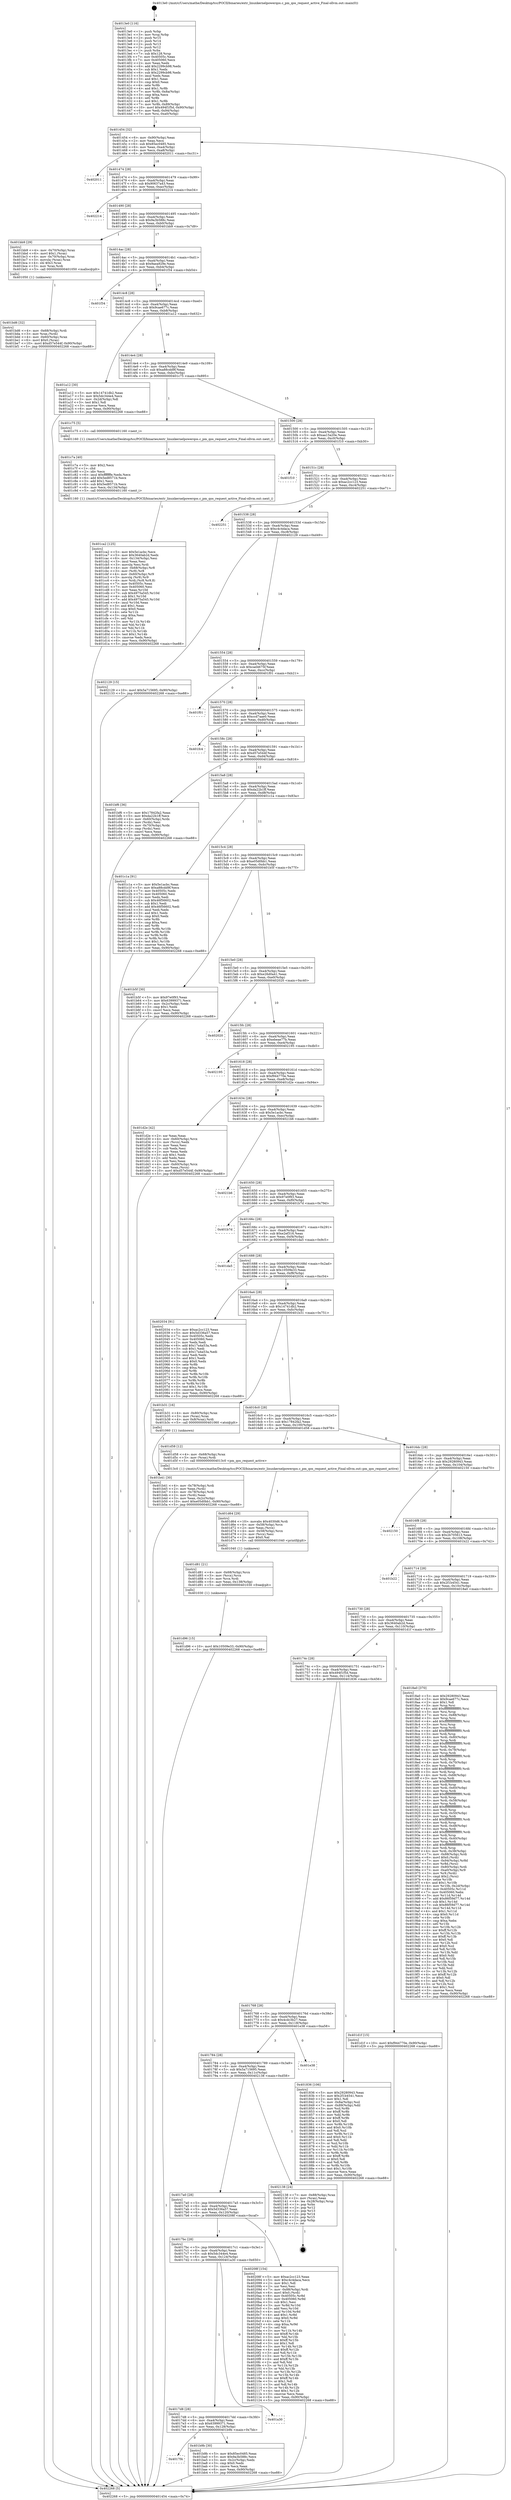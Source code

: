 digraph "0x4013e0" {
  label = "0x4013e0 (/mnt/c/Users/mathe/Desktop/tcc/POCII/binaries/extr_linuxkernelpowerqos.c_pm_qos_request_active_Final-ollvm.out::main(0))"
  labelloc = "t"
  node[shape=record]

  Entry [label="",width=0.3,height=0.3,shape=circle,fillcolor=black,style=filled]
  "0x401454" [label="{
     0x401454 [32]\l
     | [instrs]\l
     &nbsp;&nbsp;0x401454 \<+6\>: mov -0x90(%rbp),%eax\l
     &nbsp;&nbsp;0x40145a \<+2\>: mov %eax,%ecx\l
     &nbsp;&nbsp;0x40145c \<+6\>: sub $0x85ec0485,%ecx\l
     &nbsp;&nbsp;0x401462 \<+6\>: mov %eax,-0xa4(%rbp)\l
     &nbsp;&nbsp;0x401468 \<+6\>: mov %ecx,-0xa8(%rbp)\l
     &nbsp;&nbsp;0x40146e \<+6\>: je 0000000000402011 \<main+0xc31\>\l
  }"]
  "0x402011" [label="{
     0x402011\l
  }", style=dashed]
  "0x401474" [label="{
     0x401474 [28]\l
     | [instrs]\l
     &nbsp;&nbsp;0x401474 \<+5\>: jmp 0000000000401479 \<main+0x99\>\l
     &nbsp;&nbsp;0x401479 \<+6\>: mov -0xa4(%rbp),%eax\l
     &nbsp;&nbsp;0x40147f \<+5\>: sub $0x90637a43,%eax\l
     &nbsp;&nbsp;0x401484 \<+6\>: mov %eax,-0xac(%rbp)\l
     &nbsp;&nbsp;0x40148a \<+6\>: je 0000000000402214 \<main+0xe34\>\l
  }"]
  Exit [label="",width=0.3,height=0.3,shape=circle,fillcolor=black,style=filled,peripheries=2]
  "0x402214" [label="{
     0x402214\l
  }", style=dashed]
  "0x401490" [label="{
     0x401490 [28]\l
     | [instrs]\l
     &nbsp;&nbsp;0x401490 \<+5\>: jmp 0000000000401495 \<main+0xb5\>\l
     &nbsp;&nbsp;0x401495 \<+6\>: mov -0xa4(%rbp),%eax\l
     &nbsp;&nbsp;0x40149b \<+5\>: sub $0x9a3b588c,%eax\l
     &nbsp;&nbsp;0x4014a0 \<+6\>: mov %eax,-0xb0(%rbp)\l
     &nbsp;&nbsp;0x4014a6 \<+6\>: je 0000000000401bb9 \<main+0x7d9\>\l
  }"]
  "0x401d96" [label="{
     0x401d96 [15]\l
     | [instrs]\l
     &nbsp;&nbsp;0x401d96 \<+10\>: movl $0x10509e33,-0x90(%rbp)\l
     &nbsp;&nbsp;0x401da0 \<+5\>: jmp 0000000000402268 \<main+0xe88\>\l
  }"]
  "0x401bb9" [label="{
     0x401bb9 [29]\l
     | [instrs]\l
     &nbsp;&nbsp;0x401bb9 \<+4\>: mov -0x70(%rbp),%rax\l
     &nbsp;&nbsp;0x401bbd \<+6\>: movl $0x1,(%rax)\l
     &nbsp;&nbsp;0x401bc3 \<+4\>: mov -0x70(%rbp),%rax\l
     &nbsp;&nbsp;0x401bc7 \<+3\>: movslq (%rax),%rax\l
     &nbsp;&nbsp;0x401bca \<+4\>: shl $0x3,%rax\l
     &nbsp;&nbsp;0x401bce \<+3\>: mov %rax,%rdi\l
     &nbsp;&nbsp;0x401bd1 \<+5\>: call 0000000000401050 \<malloc@plt\>\l
     | [calls]\l
     &nbsp;&nbsp;0x401050 \{1\} (unknown)\l
  }"]
  "0x4014ac" [label="{
     0x4014ac [28]\l
     | [instrs]\l
     &nbsp;&nbsp;0x4014ac \<+5\>: jmp 00000000004014b1 \<main+0xd1\>\l
     &nbsp;&nbsp;0x4014b1 \<+6\>: mov -0xa4(%rbp),%eax\l
     &nbsp;&nbsp;0x4014b7 \<+5\>: sub $0x9aea929e,%eax\l
     &nbsp;&nbsp;0x4014bc \<+6\>: mov %eax,-0xb4(%rbp)\l
     &nbsp;&nbsp;0x4014c2 \<+6\>: je 0000000000401f34 \<main+0xb54\>\l
  }"]
  "0x401d81" [label="{
     0x401d81 [21]\l
     | [instrs]\l
     &nbsp;&nbsp;0x401d81 \<+4\>: mov -0x68(%rbp),%rcx\l
     &nbsp;&nbsp;0x401d85 \<+3\>: mov (%rcx),%rcx\l
     &nbsp;&nbsp;0x401d88 \<+3\>: mov %rcx,%rdi\l
     &nbsp;&nbsp;0x401d8b \<+6\>: mov %eax,-0x138(%rbp)\l
     &nbsp;&nbsp;0x401d91 \<+5\>: call 0000000000401030 \<free@plt\>\l
     | [calls]\l
     &nbsp;&nbsp;0x401030 \{1\} (unknown)\l
  }"]
  "0x401f34" [label="{
     0x401f34\l
  }", style=dashed]
  "0x4014c8" [label="{
     0x4014c8 [28]\l
     | [instrs]\l
     &nbsp;&nbsp;0x4014c8 \<+5\>: jmp 00000000004014cd \<main+0xed\>\l
     &nbsp;&nbsp;0x4014cd \<+6\>: mov -0xa4(%rbp),%eax\l
     &nbsp;&nbsp;0x4014d3 \<+5\>: sub $0x9cae677c,%eax\l
     &nbsp;&nbsp;0x4014d8 \<+6\>: mov %eax,-0xb8(%rbp)\l
     &nbsp;&nbsp;0x4014de \<+6\>: je 0000000000401a12 \<main+0x632\>\l
  }"]
  "0x401d64" [label="{
     0x401d64 [29]\l
     | [instrs]\l
     &nbsp;&nbsp;0x401d64 \<+10\>: movabs $0x4030d6,%rdi\l
     &nbsp;&nbsp;0x401d6e \<+4\>: mov -0x58(%rbp),%rcx\l
     &nbsp;&nbsp;0x401d72 \<+2\>: mov %eax,(%rcx)\l
     &nbsp;&nbsp;0x401d74 \<+4\>: mov -0x58(%rbp),%rcx\l
     &nbsp;&nbsp;0x401d78 \<+2\>: mov (%rcx),%esi\l
     &nbsp;&nbsp;0x401d7a \<+2\>: mov $0x0,%al\l
     &nbsp;&nbsp;0x401d7c \<+5\>: call 0000000000401040 \<printf@plt\>\l
     | [calls]\l
     &nbsp;&nbsp;0x401040 \{1\} (unknown)\l
  }"]
  "0x401a12" [label="{
     0x401a12 [30]\l
     | [instrs]\l
     &nbsp;&nbsp;0x401a12 \<+5\>: mov $0x14741db2,%eax\l
     &nbsp;&nbsp;0x401a17 \<+5\>: mov $0x5dc344e4,%ecx\l
     &nbsp;&nbsp;0x401a1c \<+3\>: mov -0x2d(%rbp),%dl\l
     &nbsp;&nbsp;0x401a1f \<+3\>: test $0x1,%dl\l
     &nbsp;&nbsp;0x401a22 \<+3\>: cmovne %ecx,%eax\l
     &nbsp;&nbsp;0x401a25 \<+6\>: mov %eax,-0x90(%rbp)\l
     &nbsp;&nbsp;0x401a2b \<+5\>: jmp 0000000000402268 \<main+0xe88\>\l
  }"]
  "0x4014e4" [label="{
     0x4014e4 [28]\l
     | [instrs]\l
     &nbsp;&nbsp;0x4014e4 \<+5\>: jmp 00000000004014e9 \<main+0x109\>\l
     &nbsp;&nbsp;0x4014e9 \<+6\>: mov -0xa4(%rbp),%eax\l
     &nbsp;&nbsp;0x4014ef \<+5\>: sub $0xa88cdd9f,%eax\l
     &nbsp;&nbsp;0x4014f4 \<+6\>: mov %eax,-0xbc(%rbp)\l
     &nbsp;&nbsp;0x4014fa \<+6\>: je 0000000000401c75 \<main+0x895\>\l
  }"]
  "0x401ca2" [label="{
     0x401ca2 [125]\l
     | [instrs]\l
     &nbsp;&nbsp;0x401ca2 \<+5\>: mov $0x5e1acbc,%ecx\l
     &nbsp;&nbsp;0x401ca7 \<+5\>: mov $0x3640ab2d,%edx\l
     &nbsp;&nbsp;0x401cac \<+6\>: mov -0x134(%rbp),%esi\l
     &nbsp;&nbsp;0x401cb2 \<+3\>: imul %eax,%esi\l
     &nbsp;&nbsp;0x401cb5 \<+3\>: movslq %esi,%rdi\l
     &nbsp;&nbsp;0x401cb8 \<+4\>: mov -0x68(%rbp),%r8\l
     &nbsp;&nbsp;0x401cbc \<+3\>: mov (%r8),%r8\l
     &nbsp;&nbsp;0x401cbf \<+4\>: mov -0x60(%rbp),%r9\l
     &nbsp;&nbsp;0x401cc3 \<+3\>: movslq (%r9),%r9\l
     &nbsp;&nbsp;0x401cc6 \<+4\>: mov %rdi,(%r8,%r9,8)\l
     &nbsp;&nbsp;0x401cca \<+7\>: mov 0x40505c,%eax\l
     &nbsp;&nbsp;0x401cd1 \<+7\>: mov 0x405060,%esi\l
     &nbsp;&nbsp;0x401cd8 \<+3\>: mov %eax,%r10d\l
     &nbsp;&nbsp;0x401cdb \<+7\>: sub $0x4975a545,%r10d\l
     &nbsp;&nbsp;0x401ce2 \<+4\>: sub $0x1,%r10d\l
     &nbsp;&nbsp;0x401ce6 \<+7\>: add $0x4975a545,%r10d\l
     &nbsp;&nbsp;0x401ced \<+4\>: imul %r10d,%eax\l
     &nbsp;&nbsp;0x401cf1 \<+3\>: and $0x1,%eax\l
     &nbsp;&nbsp;0x401cf4 \<+3\>: cmp $0x0,%eax\l
     &nbsp;&nbsp;0x401cf7 \<+4\>: sete %r11b\l
     &nbsp;&nbsp;0x401cfb \<+3\>: cmp $0xa,%esi\l
     &nbsp;&nbsp;0x401cfe \<+3\>: setl %bl\l
     &nbsp;&nbsp;0x401d01 \<+3\>: mov %r11b,%r14b\l
     &nbsp;&nbsp;0x401d04 \<+3\>: and %bl,%r14b\l
     &nbsp;&nbsp;0x401d07 \<+3\>: xor %bl,%r11b\l
     &nbsp;&nbsp;0x401d0a \<+3\>: or %r11b,%r14b\l
     &nbsp;&nbsp;0x401d0d \<+4\>: test $0x1,%r14b\l
     &nbsp;&nbsp;0x401d11 \<+3\>: cmovne %edx,%ecx\l
     &nbsp;&nbsp;0x401d14 \<+6\>: mov %ecx,-0x90(%rbp)\l
     &nbsp;&nbsp;0x401d1a \<+5\>: jmp 0000000000402268 \<main+0xe88\>\l
  }"]
  "0x401c75" [label="{
     0x401c75 [5]\l
     | [instrs]\l
     &nbsp;&nbsp;0x401c75 \<+5\>: call 0000000000401160 \<next_i\>\l
     | [calls]\l
     &nbsp;&nbsp;0x401160 \{1\} (/mnt/c/Users/mathe/Desktop/tcc/POCII/binaries/extr_linuxkernelpowerqos.c_pm_qos_request_active_Final-ollvm.out::next_i)\l
  }"]
  "0x401500" [label="{
     0x401500 [28]\l
     | [instrs]\l
     &nbsp;&nbsp;0x401500 \<+5\>: jmp 0000000000401505 \<main+0x125\>\l
     &nbsp;&nbsp;0x401505 \<+6\>: mov -0xa4(%rbp),%eax\l
     &nbsp;&nbsp;0x40150b \<+5\>: sub $0xaa15a20e,%eax\l
     &nbsp;&nbsp;0x401510 \<+6\>: mov %eax,-0xc0(%rbp)\l
     &nbsp;&nbsp;0x401516 \<+6\>: je 0000000000401f10 \<main+0xb30\>\l
  }"]
  "0x401c7a" [label="{
     0x401c7a [40]\l
     | [instrs]\l
     &nbsp;&nbsp;0x401c7a \<+5\>: mov $0x2,%ecx\l
     &nbsp;&nbsp;0x401c7f \<+1\>: cltd\l
     &nbsp;&nbsp;0x401c80 \<+2\>: idiv %ecx\l
     &nbsp;&nbsp;0x401c82 \<+6\>: imul $0xfffffffe,%edx,%ecx\l
     &nbsp;&nbsp;0x401c88 \<+6\>: add $0x5ed8571b,%ecx\l
     &nbsp;&nbsp;0x401c8e \<+3\>: add $0x1,%ecx\l
     &nbsp;&nbsp;0x401c91 \<+6\>: sub $0x5ed8571b,%ecx\l
     &nbsp;&nbsp;0x401c97 \<+6\>: mov %ecx,-0x134(%rbp)\l
     &nbsp;&nbsp;0x401c9d \<+5\>: call 0000000000401160 \<next_i\>\l
     | [calls]\l
     &nbsp;&nbsp;0x401160 \{1\} (/mnt/c/Users/mathe/Desktop/tcc/POCII/binaries/extr_linuxkernelpowerqos.c_pm_qos_request_active_Final-ollvm.out::next_i)\l
  }"]
  "0x401f10" [label="{
     0x401f10\l
  }", style=dashed]
  "0x40151c" [label="{
     0x40151c [28]\l
     | [instrs]\l
     &nbsp;&nbsp;0x40151c \<+5\>: jmp 0000000000401521 \<main+0x141\>\l
     &nbsp;&nbsp;0x401521 \<+6\>: mov -0xa4(%rbp),%eax\l
     &nbsp;&nbsp;0x401527 \<+5\>: sub $0xac2cc123,%eax\l
     &nbsp;&nbsp;0x40152c \<+6\>: mov %eax,-0xc4(%rbp)\l
     &nbsp;&nbsp;0x401532 \<+6\>: je 0000000000402251 \<main+0xe71\>\l
  }"]
  "0x401bd6" [label="{
     0x401bd6 [32]\l
     | [instrs]\l
     &nbsp;&nbsp;0x401bd6 \<+4\>: mov -0x68(%rbp),%rdi\l
     &nbsp;&nbsp;0x401bda \<+3\>: mov %rax,(%rdi)\l
     &nbsp;&nbsp;0x401bdd \<+4\>: mov -0x60(%rbp),%rax\l
     &nbsp;&nbsp;0x401be1 \<+6\>: movl $0x0,(%rax)\l
     &nbsp;&nbsp;0x401be7 \<+10\>: movl $0xd57e544f,-0x90(%rbp)\l
     &nbsp;&nbsp;0x401bf1 \<+5\>: jmp 0000000000402268 \<main+0xe88\>\l
  }"]
  "0x402251" [label="{
     0x402251\l
  }", style=dashed]
  "0x401538" [label="{
     0x401538 [28]\l
     | [instrs]\l
     &nbsp;&nbsp;0x401538 \<+5\>: jmp 000000000040153d \<main+0x15d\>\l
     &nbsp;&nbsp;0x40153d \<+6\>: mov -0xa4(%rbp),%eax\l
     &nbsp;&nbsp;0x401543 \<+5\>: sub $0xc4c4daca,%eax\l
     &nbsp;&nbsp;0x401548 \<+6\>: mov %eax,-0xc8(%rbp)\l
     &nbsp;&nbsp;0x40154e \<+6\>: je 0000000000402129 \<main+0xd49\>\l
  }"]
  "0x4017f4" [label="{
     0x4017f4\l
  }", style=dashed]
  "0x402129" [label="{
     0x402129 [15]\l
     | [instrs]\l
     &nbsp;&nbsp;0x402129 \<+10\>: movl $0x5a715695,-0x90(%rbp)\l
     &nbsp;&nbsp;0x402133 \<+5\>: jmp 0000000000402268 \<main+0xe88\>\l
  }"]
  "0x401554" [label="{
     0x401554 [28]\l
     | [instrs]\l
     &nbsp;&nbsp;0x401554 \<+5\>: jmp 0000000000401559 \<main+0x179\>\l
     &nbsp;&nbsp;0x401559 \<+6\>: mov -0xa4(%rbp),%eax\l
     &nbsp;&nbsp;0x40155f \<+5\>: sub $0xcad4675f,%eax\l
     &nbsp;&nbsp;0x401564 \<+6\>: mov %eax,-0xcc(%rbp)\l
     &nbsp;&nbsp;0x40156a \<+6\>: je 0000000000401f01 \<main+0xb21\>\l
  }"]
  "0x401b9b" [label="{
     0x401b9b [30]\l
     | [instrs]\l
     &nbsp;&nbsp;0x401b9b \<+5\>: mov $0x85ec0485,%eax\l
     &nbsp;&nbsp;0x401ba0 \<+5\>: mov $0x9a3b588c,%ecx\l
     &nbsp;&nbsp;0x401ba5 \<+3\>: mov -0x2c(%rbp),%edx\l
     &nbsp;&nbsp;0x401ba8 \<+3\>: cmp $0x0,%edx\l
     &nbsp;&nbsp;0x401bab \<+3\>: cmove %ecx,%eax\l
     &nbsp;&nbsp;0x401bae \<+6\>: mov %eax,-0x90(%rbp)\l
     &nbsp;&nbsp;0x401bb4 \<+5\>: jmp 0000000000402268 \<main+0xe88\>\l
  }"]
  "0x401f01" [label="{
     0x401f01\l
  }", style=dashed]
  "0x401570" [label="{
     0x401570 [28]\l
     | [instrs]\l
     &nbsp;&nbsp;0x401570 \<+5\>: jmp 0000000000401575 \<main+0x195\>\l
     &nbsp;&nbsp;0x401575 \<+6\>: mov -0xa4(%rbp),%eax\l
     &nbsp;&nbsp;0x40157b \<+5\>: sub $0xccd7aae0,%eax\l
     &nbsp;&nbsp;0x401580 \<+6\>: mov %eax,-0xd0(%rbp)\l
     &nbsp;&nbsp;0x401586 \<+6\>: je 0000000000401fc4 \<main+0xbe4\>\l
  }"]
  "0x4017d8" [label="{
     0x4017d8 [28]\l
     | [instrs]\l
     &nbsp;&nbsp;0x4017d8 \<+5\>: jmp 00000000004017dd \<main+0x3fd\>\l
     &nbsp;&nbsp;0x4017dd \<+6\>: mov -0xa4(%rbp),%eax\l
     &nbsp;&nbsp;0x4017e3 \<+5\>: sub $0x63999371,%eax\l
     &nbsp;&nbsp;0x4017e8 \<+6\>: mov %eax,-0x128(%rbp)\l
     &nbsp;&nbsp;0x4017ee \<+6\>: je 0000000000401b9b \<main+0x7bb\>\l
  }"]
  "0x401fc4" [label="{
     0x401fc4\l
  }", style=dashed]
  "0x40158c" [label="{
     0x40158c [28]\l
     | [instrs]\l
     &nbsp;&nbsp;0x40158c \<+5\>: jmp 0000000000401591 \<main+0x1b1\>\l
     &nbsp;&nbsp;0x401591 \<+6\>: mov -0xa4(%rbp),%eax\l
     &nbsp;&nbsp;0x401597 \<+5\>: sub $0xd57e544f,%eax\l
     &nbsp;&nbsp;0x40159c \<+6\>: mov %eax,-0xd4(%rbp)\l
     &nbsp;&nbsp;0x4015a2 \<+6\>: je 0000000000401bf6 \<main+0x816\>\l
  }"]
  "0x401a30" [label="{
     0x401a30\l
  }", style=dashed]
  "0x401bf6" [label="{
     0x401bf6 [36]\l
     | [instrs]\l
     &nbsp;&nbsp;0x401bf6 \<+5\>: mov $0x17842fa2,%eax\l
     &nbsp;&nbsp;0x401bfb \<+5\>: mov $0xda22b1ff,%ecx\l
     &nbsp;&nbsp;0x401c00 \<+4\>: mov -0x60(%rbp),%rdx\l
     &nbsp;&nbsp;0x401c04 \<+2\>: mov (%rdx),%esi\l
     &nbsp;&nbsp;0x401c06 \<+4\>: mov -0x70(%rbp),%rdx\l
     &nbsp;&nbsp;0x401c0a \<+2\>: cmp (%rdx),%esi\l
     &nbsp;&nbsp;0x401c0c \<+3\>: cmovl %ecx,%eax\l
     &nbsp;&nbsp;0x401c0f \<+6\>: mov %eax,-0x90(%rbp)\l
     &nbsp;&nbsp;0x401c15 \<+5\>: jmp 0000000000402268 \<main+0xe88\>\l
  }"]
  "0x4015a8" [label="{
     0x4015a8 [28]\l
     | [instrs]\l
     &nbsp;&nbsp;0x4015a8 \<+5\>: jmp 00000000004015ad \<main+0x1cd\>\l
     &nbsp;&nbsp;0x4015ad \<+6\>: mov -0xa4(%rbp),%eax\l
     &nbsp;&nbsp;0x4015b3 \<+5\>: sub $0xda22b1ff,%eax\l
     &nbsp;&nbsp;0x4015b8 \<+6\>: mov %eax,-0xd8(%rbp)\l
     &nbsp;&nbsp;0x4015be \<+6\>: je 0000000000401c1a \<main+0x83a\>\l
  }"]
  "0x4017bc" [label="{
     0x4017bc [28]\l
     | [instrs]\l
     &nbsp;&nbsp;0x4017bc \<+5\>: jmp 00000000004017c1 \<main+0x3e1\>\l
     &nbsp;&nbsp;0x4017c1 \<+6\>: mov -0xa4(%rbp),%eax\l
     &nbsp;&nbsp;0x4017c7 \<+5\>: sub $0x5dc344e4,%eax\l
     &nbsp;&nbsp;0x4017cc \<+6\>: mov %eax,-0x124(%rbp)\l
     &nbsp;&nbsp;0x4017d2 \<+6\>: je 0000000000401a30 \<main+0x650\>\l
  }"]
  "0x401c1a" [label="{
     0x401c1a [91]\l
     | [instrs]\l
     &nbsp;&nbsp;0x401c1a \<+5\>: mov $0x5e1acbc,%eax\l
     &nbsp;&nbsp;0x401c1f \<+5\>: mov $0xa88cdd9f,%ecx\l
     &nbsp;&nbsp;0x401c24 \<+7\>: mov 0x40505c,%edx\l
     &nbsp;&nbsp;0x401c2b \<+7\>: mov 0x405060,%esi\l
     &nbsp;&nbsp;0x401c32 \<+2\>: mov %edx,%edi\l
     &nbsp;&nbsp;0x401c34 \<+6\>: sub $0x46f56602,%edi\l
     &nbsp;&nbsp;0x401c3a \<+3\>: sub $0x1,%edi\l
     &nbsp;&nbsp;0x401c3d \<+6\>: add $0x46f56602,%edi\l
     &nbsp;&nbsp;0x401c43 \<+3\>: imul %edi,%edx\l
     &nbsp;&nbsp;0x401c46 \<+3\>: and $0x1,%edx\l
     &nbsp;&nbsp;0x401c49 \<+3\>: cmp $0x0,%edx\l
     &nbsp;&nbsp;0x401c4c \<+4\>: sete %r8b\l
     &nbsp;&nbsp;0x401c50 \<+3\>: cmp $0xa,%esi\l
     &nbsp;&nbsp;0x401c53 \<+4\>: setl %r9b\l
     &nbsp;&nbsp;0x401c57 \<+3\>: mov %r8b,%r10b\l
     &nbsp;&nbsp;0x401c5a \<+3\>: and %r9b,%r10b\l
     &nbsp;&nbsp;0x401c5d \<+3\>: xor %r9b,%r8b\l
     &nbsp;&nbsp;0x401c60 \<+3\>: or %r8b,%r10b\l
     &nbsp;&nbsp;0x401c63 \<+4\>: test $0x1,%r10b\l
     &nbsp;&nbsp;0x401c67 \<+3\>: cmovne %ecx,%eax\l
     &nbsp;&nbsp;0x401c6a \<+6\>: mov %eax,-0x90(%rbp)\l
     &nbsp;&nbsp;0x401c70 \<+5\>: jmp 0000000000402268 \<main+0xe88\>\l
  }"]
  "0x4015c4" [label="{
     0x4015c4 [28]\l
     | [instrs]\l
     &nbsp;&nbsp;0x4015c4 \<+5\>: jmp 00000000004015c9 \<main+0x1e9\>\l
     &nbsp;&nbsp;0x4015c9 \<+6\>: mov -0xa4(%rbp),%eax\l
     &nbsp;&nbsp;0x4015cf \<+5\>: sub $0xe05d0bb1,%eax\l
     &nbsp;&nbsp;0x4015d4 \<+6\>: mov %eax,-0xdc(%rbp)\l
     &nbsp;&nbsp;0x4015da \<+6\>: je 0000000000401b5f \<main+0x77f\>\l
  }"]
  "0x40208f" [label="{
     0x40208f [154]\l
     | [instrs]\l
     &nbsp;&nbsp;0x40208f \<+5\>: mov $0xac2cc123,%eax\l
     &nbsp;&nbsp;0x402094 \<+5\>: mov $0xc4c4daca,%ecx\l
     &nbsp;&nbsp;0x402099 \<+2\>: mov $0x1,%dl\l
     &nbsp;&nbsp;0x40209b \<+2\>: xor %esi,%esi\l
     &nbsp;&nbsp;0x40209d \<+7\>: mov -0x88(%rbp),%rdi\l
     &nbsp;&nbsp;0x4020a4 \<+6\>: movl $0x0,(%rdi)\l
     &nbsp;&nbsp;0x4020aa \<+8\>: mov 0x40505c,%r8d\l
     &nbsp;&nbsp;0x4020b2 \<+8\>: mov 0x405060,%r9d\l
     &nbsp;&nbsp;0x4020ba \<+3\>: sub $0x1,%esi\l
     &nbsp;&nbsp;0x4020bd \<+3\>: mov %r8d,%r10d\l
     &nbsp;&nbsp;0x4020c0 \<+3\>: add %esi,%r10d\l
     &nbsp;&nbsp;0x4020c3 \<+4\>: imul %r10d,%r8d\l
     &nbsp;&nbsp;0x4020c7 \<+4\>: and $0x1,%r8d\l
     &nbsp;&nbsp;0x4020cb \<+4\>: cmp $0x0,%r8d\l
     &nbsp;&nbsp;0x4020cf \<+4\>: sete %r11b\l
     &nbsp;&nbsp;0x4020d3 \<+4\>: cmp $0xa,%r9d\l
     &nbsp;&nbsp;0x4020d7 \<+3\>: setl %bl\l
     &nbsp;&nbsp;0x4020da \<+3\>: mov %r11b,%r14b\l
     &nbsp;&nbsp;0x4020dd \<+4\>: xor $0xff,%r14b\l
     &nbsp;&nbsp;0x4020e1 \<+3\>: mov %bl,%r15b\l
     &nbsp;&nbsp;0x4020e4 \<+4\>: xor $0xff,%r15b\l
     &nbsp;&nbsp;0x4020e8 \<+3\>: xor $0x1,%dl\l
     &nbsp;&nbsp;0x4020eb \<+3\>: mov %r14b,%r12b\l
     &nbsp;&nbsp;0x4020ee \<+4\>: and $0xff,%r12b\l
     &nbsp;&nbsp;0x4020f2 \<+3\>: and %dl,%r11b\l
     &nbsp;&nbsp;0x4020f5 \<+3\>: mov %r15b,%r13b\l
     &nbsp;&nbsp;0x4020f8 \<+4\>: and $0xff,%r13b\l
     &nbsp;&nbsp;0x4020fc \<+2\>: and %dl,%bl\l
     &nbsp;&nbsp;0x4020fe \<+3\>: or %r11b,%r12b\l
     &nbsp;&nbsp;0x402101 \<+3\>: or %bl,%r13b\l
     &nbsp;&nbsp;0x402104 \<+3\>: xor %r13b,%r12b\l
     &nbsp;&nbsp;0x402107 \<+3\>: or %r15b,%r14b\l
     &nbsp;&nbsp;0x40210a \<+4\>: xor $0xff,%r14b\l
     &nbsp;&nbsp;0x40210e \<+3\>: or $0x1,%dl\l
     &nbsp;&nbsp;0x402111 \<+3\>: and %dl,%r14b\l
     &nbsp;&nbsp;0x402114 \<+3\>: or %r14b,%r12b\l
     &nbsp;&nbsp;0x402117 \<+4\>: test $0x1,%r12b\l
     &nbsp;&nbsp;0x40211b \<+3\>: cmovne %ecx,%eax\l
     &nbsp;&nbsp;0x40211e \<+6\>: mov %eax,-0x90(%rbp)\l
     &nbsp;&nbsp;0x402124 \<+5\>: jmp 0000000000402268 \<main+0xe88\>\l
  }"]
  "0x401b5f" [label="{
     0x401b5f [30]\l
     | [instrs]\l
     &nbsp;&nbsp;0x401b5f \<+5\>: mov $0x97e0f93,%eax\l
     &nbsp;&nbsp;0x401b64 \<+5\>: mov $0x63999371,%ecx\l
     &nbsp;&nbsp;0x401b69 \<+3\>: mov -0x2c(%rbp),%edx\l
     &nbsp;&nbsp;0x401b6c \<+3\>: cmp $0x1,%edx\l
     &nbsp;&nbsp;0x401b6f \<+3\>: cmovl %ecx,%eax\l
     &nbsp;&nbsp;0x401b72 \<+6\>: mov %eax,-0x90(%rbp)\l
     &nbsp;&nbsp;0x401b78 \<+5\>: jmp 0000000000402268 \<main+0xe88\>\l
  }"]
  "0x4015e0" [label="{
     0x4015e0 [28]\l
     | [instrs]\l
     &nbsp;&nbsp;0x4015e0 \<+5\>: jmp 00000000004015e5 \<main+0x205\>\l
     &nbsp;&nbsp;0x4015e5 \<+6\>: mov -0xa4(%rbp),%eax\l
     &nbsp;&nbsp;0x4015eb \<+5\>: sub $0xe26d0a41,%eax\l
     &nbsp;&nbsp;0x4015f0 \<+6\>: mov %eax,-0xe0(%rbp)\l
     &nbsp;&nbsp;0x4015f6 \<+6\>: je 0000000000402020 \<main+0xc40\>\l
  }"]
  "0x4017a0" [label="{
     0x4017a0 [28]\l
     | [instrs]\l
     &nbsp;&nbsp;0x4017a0 \<+5\>: jmp 00000000004017a5 \<main+0x3c5\>\l
     &nbsp;&nbsp;0x4017a5 \<+6\>: mov -0xa4(%rbp),%eax\l
     &nbsp;&nbsp;0x4017ab \<+5\>: sub $0x5d336a57,%eax\l
     &nbsp;&nbsp;0x4017b0 \<+6\>: mov %eax,-0x120(%rbp)\l
     &nbsp;&nbsp;0x4017b6 \<+6\>: je 000000000040208f \<main+0xcaf\>\l
  }"]
  "0x402020" [label="{
     0x402020\l
  }", style=dashed]
  "0x4015fc" [label="{
     0x4015fc [28]\l
     | [instrs]\l
     &nbsp;&nbsp;0x4015fc \<+5\>: jmp 0000000000401601 \<main+0x221\>\l
     &nbsp;&nbsp;0x401601 \<+6\>: mov -0xa4(%rbp),%eax\l
     &nbsp;&nbsp;0x401607 \<+5\>: sub $0xebeae77b,%eax\l
     &nbsp;&nbsp;0x40160c \<+6\>: mov %eax,-0xe4(%rbp)\l
     &nbsp;&nbsp;0x401612 \<+6\>: je 0000000000402195 \<main+0xdb5\>\l
  }"]
  "0x402138" [label="{
     0x402138 [24]\l
     | [instrs]\l
     &nbsp;&nbsp;0x402138 \<+7\>: mov -0x88(%rbp),%rax\l
     &nbsp;&nbsp;0x40213f \<+2\>: mov (%rax),%eax\l
     &nbsp;&nbsp;0x402141 \<+4\>: lea -0x28(%rbp),%rsp\l
     &nbsp;&nbsp;0x402145 \<+1\>: pop %rbx\l
     &nbsp;&nbsp;0x402146 \<+2\>: pop %r12\l
     &nbsp;&nbsp;0x402148 \<+2\>: pop %r13\l
     &nbsp;&nbsp;0x40214a \<+2\>: pop %r14\l
     &nbsp;&nbsp;0x40214c \<+2\>: pop %r15\l
     &nbsp;&nbsp;0x40214e \<+1\>: pop %rbp\l
     &nbsp;&nbsp;0x40214f \<+1\>: ret\l
  }"]
  "0x402195" [label="{
     0x402195\l
  }", style=dashed]
  "0x401618" [label="{
     0x401618 [28]\l
     | [instrs]\l
     &nbsp;&nbsp;0x401618 \<+5\>: jmp 000000000040161d \<main+0x23d\>\l
     &nbsp;&nbsp;0x40161d \<+6\>: mov -0xa4(%rbp),%eax\l
     &nbsp;&nbsp;0x401623 \<+5\>: sub $0xf944770e,%eax\l
     &nbsp;&nbsp;0x401628 \<+6\>: mov %eax,-0xe8(%rbp)\l
     &nbsp;&nbsp;0x40162e \<+6\>: je 0000000000401d2e \<main+0x94e\>\l
  }"]
  "0x401784" [label="{
     0x401784 [28]\l
     | [instrs]\l
     &nbsp;&nbsp;0x401784 \<+5\>: jmp 0000000000401789 \<main+0x3a9\>\l
     &nbsp;&nbsp;0x401789 \<+6\>: mov -0xa4(%rbp),%eax\l
     &nbsp;&nbsp;0x40178f \<+5\>: sub $0x5a715695,%eax\l
     &nbsp;&nbsp;0x401794 \<+6\>: mov %eax,-0x11c(%rbp)\l
     &nbsp;&nbsp;0x40179a \<+6\>: je 0000000000402138 \<main+0xd58\>\l
  }"]
  "0x401d2e" [label="{
     0x401d2e [42]\l
     | [instrs]\l
     &nbsp;&nbsp;0x401d2e \<+2\>: xor %eax,%eax\l
     &nbsp;&nbsp;0x401d30 \<+4\>: mov -0x60(%rbp),%rcx\l
     &nbsp;&nbsp;0x401d34 \<+2\>: mov (%rcx),%edx\l
     &nbsp;&nbsp;0x401d36 \<+2\>: mov %eax,%esi\l
     &nbsp;&nbsp;0x401d38 \<+2\>: sub %edx,%esi\l
     &nbsp;&nbsp;0x401d3a \<+2\>: mov %eax,%edx\l
     &nbsp;&nbsp;0x401d3c \<+3\>: sub $0x1,%edx\l
     &nbsp;&nbsp;0x401d3f \<+2\>: add %edx,%esi\l
     &nbsp;&nbsp;0x401d41 \<+2\>: sub %esi,%eax\l
     &nbsp;&nbsp;0x401d43 \<+4\>: mov -0x60(%rbp),%rcx\l
     &nbsp;&nbsp;0x401d47 \<+2\>: mov %eax,(%rcx)\l
     &nbsp;&nbsp;0x401d49 \<+10\>: movl $0xd57e544f,-0x90(%rbp)\l
     &nbsp;&nbsp;0x401d53 \<+5\>: jmp 0000000000402268 \<main+0xe88\>\l
  }"]
  "0x401634" [label="{
     0x401634 [28]\l
     | [instrs]\l
     &nbsp;&nbsp;0x401634 \<+5\>: jmp 0000000000401639 \<main+0x259\>\l
     &nbsp;&nbsp;0x401639 \<+6\>: mov -0xa4(%rbp),%eax\l
     &nbsp;&nbsp;0x40163f \<+5\>: sub $0x5e1acbc,%eax\l
     &nbsp;&nbsp;0x401644 \<+6\>: mov %eax,-0xec(%rbp)\l
     &nbsp;&nbsp;0x40164a \<+6\>: je 00000000004021b6 \<main+0xdd6\>\l
  }"]
  "0x401e38" [label="{
     0x401e38\l
  }", style=dashed]
  "0x4021b6" [label="{
     0x4021b6\l
  }", style=dashed]
  "0x401650" [label="{
     0x401650 [28]\l
     | [instrs]\l
     &nbsp;&nbsp;0x401650 \<+5\>: jmp 0000000000401655 \<main+0x275\>\l
     &nbsp;&nbsp;0x401655 \<+6\>: mov -0xa4(%rbp),%eax\l
     &nbsp;&nbsp;0x40165b \<+5\>: sub $0x97e0f93,%eax\l
     &nbsp;&nbsp;0x401660 \<+6\>: mov %eax,-0xf0(%rbp)\l
     &nbsp;&nbsp;0x401666 \<+6\>: je 0000000000401b7d \<main+0x79d\>\l
  }"]
  "0x401b41" [label="{
     0x401b41 [30]\l
     | [instrs]\l
     &nbsp;&nbsp;0x401b41 \<+4\>: mov -0x78(%rbp),%rdi\l
     &nbsp;&nbsp;0x401b45 \<+2\>: mov %eax,(%rdi)\l
     &nbsp;&nbsp;0x401b47 \<+4\>: mov -0x78(%rbp),%rdi\l
     &nbsp;&nbsp;0x401b4b \<+2\>: mov (%rdi),%eax\l
     &nbsp;&nbsp;0x401b4d \<+3\>: mov %eax,-0x2c(%rbp)\l
     &nbsp;&nbsp;0x401b50 \<+10\>: movl $0xe05d0bb1,-0x90(%rbp)\l
     &nbsp;&nbsp;0x401b5a \<+5\>: jmp 0000000000402268 \<main+0xe88\>\l
  }"]
  "0x401b7d" [label="{
     0x401b7d\l
  }", style=dashed]
  "0x40166c" [label="{
     0x40166c [28]\l
     | [instrs]\l
     &nbsp;&nbsp;0x40166c \<+5\>: jmp 0000000000401671 \<main+0x291\>\l
     &nbsp;&nbsp;0x401671 \<+6\>: mov -0xa4(%rbp),%eax\l
     &nbsp;&nbsp;0x401677 \<+5\>: sub $0xe2ef316,%eax\l
     &nbsp;&nbsp;0x40167c \<+6\>: mov %eax,-0xf4(%rbp)\l
     &nbsp;&nbsp;0x401682 \<+6\>: je 0000000000401da5 \<main+0x9c5\>\l
  }"]
  "0x4013e0" [label="{
     0x4013e0 [116]\l
     | [instrs]\l
     &nbsp;&nbsp;0x4013e0 \<+1\>: push %rbp\l
     &nbsp;&nbsp;0x4013e1 \<+3\>: mov %rsp,%rbp\l
     &nbsp;&nbsp;0x4013e4 \<+2\>: push %r15\l
     &nbsp;&nbsp;0x4013e6 \<+2\>: push %r14\l
     &nbsp;&nbsp;0x4013e8 \<+2\>: push %r13\l
     &nbsp;&nbsp;0x4013ea \<+2\>: push %r12\l
     &nbsp;&nbsp;0x4013ec \<+1\>: push %rbx\l
     &nbsp;&nbsp;0x4013ed \<+7\>: sub $0x128,%rsp\l
     &nbsp;&nbsp;0x4013f4 \<+7\>: mov 0x40505c,%eax\l
     &nbsp;&nbsp;0x4013fb \<+7\>: mov 0x405060,%ecx\l
     &nbsp;&nbsp;0x401402 \<+2\>: mov %eax,%edx\l
     &nbsp;&nbsp;0x401404 \<+6\>: add $0x2299cb98,%edx\l
     &nbsp;&nbsp;0x40140a \<+3\>: sub $0x1,%edx\l
     &nbsp;&nbsp;0x40140d \<+6\>: sub $0x2299cb98,%edx\l
     &nbsp;&nbsp;0x401413 \<+3\>: imul %edx,%eax\l
     &nbsp;&nbsp;0x401416 \<+3\>: and $0x1,%eax\l
     &nbsp;&nbsp;0x401419 \<+3\>: cmp $0x0,%eax\l
     &nbsp;&nbsp;0x40141c \<+4\>: sete %r8b\l
     &nbsp;&nbsp;0x401420 \<+4\>: and $0x1,%r8b\l
     &nbsp;&nbsp;0x401424 \<+7\>: mov %r8b,-0x8a(%rbp)\l
     &nbsp;&nbsp;0x40142b \<+3\>: cmp $0xa,%ecx\l
     &nbsp;&nbsp;0x40142e \<+4\>: setl %r8b\l
     &nbsp;&nbsp;0x401432 \<+4\>: and $0x1,%r8b\l
     &nbsp;&nbsp;0x401436 \<+7\>: mov %r8b,-0x89(%rbp)\l
     &nbsp;&nbsp;0x40143d \<+10\>: movl $0x494f1f5d,-0x90(%rbp)\l
     &nbsp;&nbsp;0x401447 \<+6\>: mov %edi,-0x94(%rbp)\l
     &nbsp;&nbsp;0x40144d \<+7\>: mov %rsi,-0xa0(%rbp)\l
  }"]
  "0x401da5" [label="{
     0x401da5\l
  }", style=dashed]
  "0x401688" [label="{
     0x401688 [28]\l
     | [instrs]\l
     &nbsp;&nbsp;0x401688 \<+5\>: jmp 000000000040168d \<main+0x2ad\>\l
     &nbsp;&nbsp;0x40168d \<+6\>: mov -0xa4(%rbp),%eax\l
     &nbsp;&nbsp;0x401693 \<+5\>: sub $0x10509e33,%eax\l
     &nbsp;&nbsp;0x401698 \<+6\>: mov %eax,-0xf8(%rbp)\l
     &nbsp;&nbsp;0x40169e \<+6\>: je 0000000000402034 \<main+0xc54\>\l
  }"]
  "0x402268" [label="{
     0x402268 [5]\l
     | [instrs]\l
     &nbsp;&nbsp;0x402268 \<+5\>: jmp 0000000000401454 \<main+0x74\>\l
  }"]
  "0x402034" [label="{
     0x402034 [91]\l
     | [instrs]\l
     &nbsp;&nbsp;0x402034 \<+5\>: mov $0xac2cc123,%eax\l
     &nbsp;&nbsp;0x402039 \<+5\>: mov $0x5d336a57,%ecx\l
     &nbsp;&nbsp;0x40203e \<+7\>: mov 0x40505c,%edx\l
     &nbsp;&nbsp;0x402045 \<+7\>: mov 0x405060,%esi\l
     &nbsp;&nbsp;0x40204c \<+2\>: mov %edx,%edi\l
     &nbsp;&nbsp;0x40204e \<+6\>: add $0x17a4a53a,%edi\l
     &nbsp;&nbsp;0x402054 \<+3\>: sub $0x1,%edi\l
     &nbsp;&nbsp;0x402057 \<+6\>: sub $0x17a4a53a,%edi\l
     &nbsp;&nbsp;0x40205d \<+3\>: imul %edi,%edx\l
     &nbsp;&nbsp;0x402060 \<+3\>: and $0x1,%edx\l
     &nbsp;&nbsp;0x402063 \<+3\>: cmp $0x0,%edx\l
     &nbsp;&nbsp;0x402066 \<+4\>: sete %r8b\l
     &nbsp;&nbsp;0x40206a \<+3\>: cmp $0xa,%esi\l
     &nbsp;&nbsp;0x40206d \<+4\>: setl %r9b\l
     &nbsp;&nbsp;0x402071 \<+3\>: mov %r8b,%r10b\l
     &nbsp;&nbsp;0x402074 \<+3\>: and %r9b,%r10b\l
     &nbsp;&nbsp;0x402077 \<+3\>: xor %r9b,%r8b\l
     &nbsp;&nbsp;0x40207a \<+3\>: or %r8b,%r10b\l
     &nbsp;&nbsp;0x40207d \<+4\>: test $0x1,%r10b\l
     &nbsp;&nbsp;0x402081 \<+3\>: cmovne %ecx,%eax\l
     &nbsp;&nbsp;0x402084 \<+6\>: mov %eax,-0x90(%rbp)\l
     &nbsp;&nbsp;0x40208a \<+5\>: jmp 0000000000402268 \<main+0xe88\>\l
  }"]
  "0x4016a4" [label="{
     0x4016a4 [28]\l
     | [instrs]\l
     &nbsp;&nbsp;0x4016a4 \<+5\>: jmp 00000000004016a9 \<main+0x2c9\>\l
     &nbsp;&nbsp;0x4016a9 \<+6\>: mov -0xa4(%rbp),%eax\l
     &nbsp;&nbsp;0x4016af \<+5\>: sub $0x14741db2,%eax\l
     &nbsp;&nbsp;0x4016b4 \<+6\>: mov %eax,-0xfc(%rbp)\l
     &nbsp;&nbsp;0x4016ba \<+6\>: je 0000000000401b31 \<main+0x751\>\l
  }"]
  "0x401768" [label="{
     0x401768 [28]\l
     | [instrs]\l
     &nbsp;&nbsp;0x401768 \<+5\>: jmp 000000000040176d \<main+0x38d\>\l
     &nbsp;&nbsp;0x40176d \<+6\>: mov -0xa4(%rbp),%eax\l
     &nbsp;&nbsp;0x401773 \<+5\>: sub $0x4cdc3b27,%eax\l
     &nbsp;&nbsp;0x401778 \<+6\>: mov %eax,-0x118(%rbp)\l
     &nbsp;&nbsp;0x40177e \<+6\>: je 0000000000401e38 \<main+0xa58\>\l
  }"]
  "0x401b31" [label="{
     0x401b31 [16]\l
     | [instrs]\l
     &nbsp;&nbsp;0x401b31 \<+4\>: mov -0x80(%rbp),%rax\l
     &nbsp;&nbsp;0x401b35 \<+3\>: mov (%rax),%rax\l
     &nbsp;&nbsp;0x401b38 \<+4\>: mov 0x8(%rax),%rdi\l
     &nbsp;&nbsp;0x401b3c \<+5\>: call 0000000000401060 \<atoi@plt\>\l
     | [calls]\l
     &nbsp;&nbsp;0x401060 \{1\} (unknown)\l
  }"]
  "0x4016c0" [label="{
     0x4016c0 [28]\l
     | [instrs]\l
     &nbsp;&nbsp;0x4016c0 \<+5\>: jmp 00000000004016c5 \<main+0x2e5\>\l
     &nbsp;&nbsp;0x4016c5 \<+6\>: mov -0xa4(%rbp),%eax\l
     &nbsp;&nbsp;0x4016cb \<+5\>: sub $0x17842fa2,%eax\l
     &nbsp;&nbsp;0x4016d0 \<+6\>: mov %eax,-0x100(%rbp)\l
     &nbsp;&nbsp;0x4016d6 \<+6\>: je 0000000000401d58 \<main+0x978\>\l
  }"]
  "0x401836" [label="{
     0x401836 [106]\l
     | [instrs]\l
     &nbsp;&nbsp;0x401836 \<+5\>: mov $0x29280943,%eax\l
     &nbsp;&nbsp;0x40183b \<+5\>: mov $0x2f1b4541,%ecx\l
     &nbsp;&nbsp;0x401840 \<+2\>: mov $0x1,%dl\l
     &nbsp;&nbsp;0x401842 \<+7\>: mov -0x8a(%rbp),%sil\l
     &nbsp;&nbsp;0x401849 \<+7\>: mov -0x89(%rbp),%dil\l
     &nbsp;&nbsp;0x401850 \<+3\>: mov %sil,%r8b\l
     &nbsp;&nbsp;0x401853 \<+4\>: xor $0xff,%r8b\l
     &nbsp;&nbsp;0x401857 \<+3\>: mov %dil,%r9b\l
     &nbsp;&nbsp;0x40185a \<+4\>: xor $0xff,%r9b\l
     &nbsp;&nbsp;0x40185e \<+3\>: xor $0x0,%dl\l
     &nbsp;&nbsp;0x401861 \<+3\>: mov %r8b,%r10b\l
     &nbsp;&nbsp;0x401864 \<+4\>: and $0x0,%r10b\l
     &nbsp;&nbsp;0x401868 \<+3\>: and %dl,%sil\l
     &nbsp;&nbsp;0x40186b \<+3\>: mov %r9b,%r11b\l
     &nbsp;&nbsp;0x40186e \<+4\>: and $0x0,%r11b\l
     &nbsp;&nbsp;0x401872 \<+3\>: and %dl,%dil\l
     &nbsp;&nbsp;0x401875 \<+3\>: or %sil,%r10b\l
     &nbsp;&nbsp;0x401878 \<+3\>: or %dil,%r11b\l
     &nbsp;&nbsp;0x40187b \<+3\>: xor %r11b,%r10b\l
     &nbsp;&nbsp;0x40187e \<+3\>: or %r9b,%r8b\l
     &nbsp;&nbsp;0x401881 \<+4\>: xor $0xff,%r8b\l
     &nbsp;&nbsp;0x401885 \<+3\>: or $0x0,%dl\l
     &nbsp;&nbsp;0x401888 \<+3\>: and %dl,%r8b\l
     &nbsp;&nbsp;0x40188b \<+3\>: or %r8b,%r10b\l
     &nbsp;&nbsp;0x40188e \<+4\>: test $0x1,%r10b\l
     &nbsp;&nbsp;0x401892 \<+3\>: cmovne %ecx,%eax\l
     &nbsp;&nbsp;0x401895 \<+6\>: mov %eax,-0x90(%rbp)\l
     &nbsp;&nbsp;0x40189b \<+5\>: jmp 0000000000402268 \<main+0xe88\>\l
  }"]
  "0x401d58" [label="{
     0x401d58 [12]\l
     | [instrs]\l
     &nbsp;&nbsp;0x401d58 \<+4\>: mov -0x68(%rbp),%rax\l
     &nbsp;&nbsp;0x401d5c \<+3\>: mov (%rax),%rdi\l
     &nbsp;&nbsp;0x401d5f \<+5\>: call 00000000004013c0 \<pm_qos_request_active\>\l
     | [calls]\l
     &nbsp;&nbsp;0x4013c0 \{1\} (/mnt/c/Users/mathe/Desktop/tcc/POCII/binaries/extr_linuxkernelpowerqos.c_pm_qos_request_active_Final-ollvm.out::pm_qos_request_active)\l
  }"]
  "0x4016dc" [label="{
     0x4016dc [28]\l
     | [instrs]\l
     &nbsp;&nbsp;0x4016dc \<+5\>: jmp 00000000004016e1 \<main+0x301\>\l
     &nbsp;&nbsp;0x4016e1 \<+6\>: mov -0xa4(%rbp),%eax\l
     &nbsp;&nbsp;0x4016e7 \<+5\>: sub $0x29280943,%eax\l
     &nbsp;&nbsp;0x4016ec \<+6\>: mov %eax,-0x104(%rbp)\l
     &nbsp;&nbsp;0x4016f2 \<+6\>: je 0000000000402150 \<main+0xd70\>\l
  }"]
  "0x40174c" [label="{
     0x40174c [28]\l
     | [instrs]\l
     &nbsp;&nbsp;0x40174c \<+5\>: jmp 0000000000401751 \<main+0x371\>\l
     &nbsp;&nbsp;0x401751 \<+6\>: mov -0xa4(%rbp),%eax\l
     &nbsp;&nbsp;0x401757 \<+5\>: sub $0x494f1f5d,%eax\l
     &nbsp;&nbsp;0x40175c \<+6\>: mov %eax,-0x114(%rbp)\l
     &nbsp;&nbsp;0x401762 \<+6\>: je 0000000000401836 \<main+0x456\>\l
  }"]
  "0x402150" [label="{
     0x402150\l
  }", style=dashed]
  "0x4016f8" [label="{
     0x4016f8 [28]\l
     | [instrs]\l
     &nbsp;&nbsp;0x4016f8 \<+5\>: jmp 00000000004016fd \<main+0x31d\>\l
     &nbsp;&nbsp;0x4016fd \<+6\>: mov -0xa4(%rbp),%eax\l
     &nbsp;&nbsp;0x401703 \<+5\>: sub $0x2b705613,%eax\l
     &nbsp;&nbsp;0x401708 \<+6\>: mov %eax,-0x108(%rbp)\l
     &nbsp;&nbsp;0x40170e \<+6\>: je 0000000000401b22 \<main+0x742\>\l
  }"]
  "0x401d1f" [label="{
     0x401d1f [15]\l
     | [instrs]\l
     &nbsp;&nbsp;0x401d1f \<+10\>: movl $0xf944770e,-0x90(%rbp)\l
     &nbsp;&nbsp;0x401d29 \<+5\>: jmp 0000000000402268 \<main+0xe88\>\l
  }"]
  "0x401b22" [label="{
     0x401b22\l
  }", style=dashed]
  "0x401714" [label="{
     0x401714 [28]\l
     | [instrs]\l
     &nbsp;&nbsp;0x401714 \<+5\>: jmp 0000000000401719 \<main+0x339\>\l
     &nbsp;&nbsp;0x401719 \<+6\>: mov -0xa4(%rbp),%eax\l
     &nbsp;&nbsp;0x40171f \<+5\>: sub $0x2f1b4541,%eax\l
     &nbsp;&nbsp;0x401724 \<+6\>: mov %eax,-0x10c(%rbp)\l
     &nbsp;&nbsp;0x40172a \<+6\>: je 00000000004018a0 \<main+0x4c0\>\l
  }"]
  "0x401730" [label="{
     0x401730 [28]\l
     | [instrs]\l
     &nbsp;&nbsp;0x401730 \<+5\>: jmp 0000000000401735 \<main+0x355\>\l
     &nbsp;&nbsp;0x401735 \<+6\>: mov -0xa4(%rbp),%eax\l
     &nbsp;&nbsp;0x40173b \<+5\>: sub $0x3640ab2d,%eax\l
     &nbsp;&nbsp;0x401740 \<+6\>: mov %eax,-0x110(%rbp)\l
     &nbsp;&nbsp;0x401746 \<+6\>: je 0000000000401d1f \<main+0x93f\>\l
  }"]
  "0x4018a0" [label="{
     0x4018a0 [370]\l
     | [instrs]\l
     &nbsp;&nbsp;0x4018a0 \<+5\>: mov $0x29280943,%eax\l
     &nbsp;&nbsp;0x4018a5 \<+5\>: mov $0x9cae677c,%ecx\l
     &nbsp;&nbsp;0x4018aa \<+2\>: mov $0x1,%dl\l
     &nbsp;&nbsp;0x4018ac \<+3\>: mov %rsp,%rsi\l
     &nbsp;&nbsp;0x4018af \<+4\>: add $0xfffffffffffffff0,%rsi\l
     &nbsp;&nbsp;0x4018b3 \<+3\>: mov %rsi,%rsp\l
     &nbsp;&nbsp;0x4018b6 \<+7\>: mov %rsi,-0x88(%rbp)\l
     &nbsp;&nbsp;0x4018bd \<+3\>: mov %rsp,%rsi\l
     &nbsp;&nbsp;0x4018c0 \<+4\>: add $0xfffffffffffffff0,%rsi\l
     &nbsp;&nbsp;0x4018c4 \<+3\>: mov %rsi,%rsp\l
     &nbsp;&nbsp;0x4018c7 \<+3\>: mov %rsp,%rdi\l
     &nbsp;&nbsp;0x4018ca \<+4\>: add $0xfffffffffffffff0,%rdi\l
     &nbsp;&nbsp;0x4018ce \<+3\>: mov %rdi,%rsp\l
     &nbsp;&nbsp;0x4018d1 \<+4\>: mov %rdi,-0x80(%rbp)\l
     &nbsp;&nbsp;0x4018d5 \<+3\>: mov %rsp,%rdi\l
     &nbsp;&nbsp;0x4018d8 \<+4\>: add $0xfffffffffffffff0,%rdi\l
     &nbsp;&nbsp;0x4018dc \<+3\>: mov %rdi,%rsp\l
     &nbsp;&nbsp;0x4018df \<+4\>: mov %rdi,-0x78(%rbp)\l
     &nbsp;&nbsp;0x4018e3 \<+3\>: mov %rsp,%rdi\l
     &nbsp;&nbsp;0x4018e6 \<+4\>: add $0xfffffffffffffff0,%rdi\l
     &nbsp;&nbsp;0x4018ea \<+3\>: mov %rdi,%rsp\l
     &nbsp;&nbsp;0x4018ed \<+4\>: mov %rdi,-0x70(%rbp)\l
     &nbsp;&nbsp;0x4018f1 \<+3\>: mov %rsp,%rdi\l
     &nbsp;&nbsp;0x4018f4 \<+4\>: add $0xfffffffffffffff0,%rdi\l
     &nbsp;&nbsp;0x4018f8 \<+3\>: mov %rdi,%rsp\l
     &nbsp;&nbsp;0x4018fb \<+4\>: mov %rdi,-0x68(%rbp)\l
     &nbsp;&nbsp;0x4018ff \<+3\>: mov %rsp,%rdi\l
     &nbsp;&nbsp;0x401902 \<+4\>: add $0xfffffffffffffff0,%rdi\l
     &nbsp;&nbsp;0x401906 \<+3\>: mov %rdi,%rsp\l
     &nbsp;&nbsp;0x401909 \<+4\>: mov %rdi,-0x60(%rbp)\l
     &nbsp;&nbsp;0x40190d \<+3\>: mov %rsp,%rdi\l
     &nbsp;&nbsp;0x401910 \<+4\>: add $0xfffffffffffffff0,%rdi\l
     &nbsp;&nbsp;0x401914 \<+3\>: mov %rdi,%rsp\l
     &nbsp;&nbsp;0x401917 \<+4\>: mov %rdi,-0x58(%rbp)\l
     &nbsp;&nbsp;0x40191b \<+3\>: mov %rsp,%rdi\l
     &nbsp;&nbsp;0x40191e \<+4\>: add $0xfffffffffffffff0,%rdi\l
     &nbsp;&nbsp;0x401922 \<+3\>: mov %rdi,%rsp\l
     &nbsp;&nbsp;0x401925 \<+4\>: mov %rdi,-0x50(%rbp)\l
     &nbsp;&nbsp;0x401929 \<+3\>: mov %rsp,%rdi\l
     &nbsp;&nbsp;0x40192c \<+4\>: add $0xfffffffffffffff0,%rdi\l
     &nbsp;&nbsp;0x401930 \<+3\>: mov %rdi,%rsp\l
     &nbsp;&nbsp;0x401933 \<+4\>: mov %rdi,-0x48(%rbp)\l
     &nbsp;&nbsp;0x401937 \<+3\>: mov %rsp,%rdi\l
     &nbsp;&nbsp;0x40193a \<+4\>: add $0xfffffffffffffff0,%rdi\l
     &nbsp;&nbsp;0x40193e \<+3\>: mov %rdi,%rsp\l
     &nbsp;&nbsp;0x401941 \<+4\>: mov %rdi,-0x40(%rbp)\l
     &nbsp;&nbsp;0x401945 \<+3\>: mov %rsp,%rdi\l
     &nbsp;&nbsp;0x401948 \<+4\>: add $0xfffffffffffffff0,%rdi\l
     &nbsp;&nbsp;0x40194c \<+3\>: mov %rdi,%rsp\l
     &nbsp;&nbsp;0x40194f \<+4\>: mov %rdi,-0x38(%rbp)\l
     &nbsp;&nbsp;0x401953 \<+7\>: mov -0x88(%rbp),%rdi\l
     &nbsp;&nbsp;0x40195a \<+6\>: movl $0x0,(%rdi)\l
     &nbsp;&nbsp;0x401960 \<+7\>: mov -0x94(%rbp),%r8d\l
     &nbsp;&nbsp;0x401967 \<+3\>: mov %r8d,(%rsi)\l
     &nbsp;&nbsp;0x40196a \<+4\>: mov -0x80(%rbp),%rdi\l
     &nbsp;&nbsp;0x40196e \<+7\>: mov -0xa0(%rbp),%r9\l
     &nbsp;&nbsp;0x401975 \<+3\>: mov %r9,(%rdi)\l
     &nbsp;&nbsp;0x401978 \<+3\>: cmpl $0x2,(%rsi)\l
     &nbsp;&nbsp;0x40197b \<+4\>: setne %r10b\l
     &nbsp;&nbsp;0x40197f \<+4\>: and $0x1,%r10b\l
     &nbsp;&nbsp;0x401983 \<+4\>: mov %r10b,-0x2d(%rbp)\l
     &nbsp;&nbsp;0x401987 \<+8\>: mov 0x40505c,%r11d\l
     &nbsp;&nbsp;0x40198f \<+7\>: mov 0x405060,%ebx\l
     &nbsp;&nbsp;0x401996 \<+3\>: mov %r11d,%r14d\l
     &nbsp;&nbsp;0x401999 \<+7\>: add $0x86f59d77,%r14d\l
     &nbsp;&nbsp;0x4019a0 \<+4\>: sub $0x1,%r14d\l
     &nbsp;&nbsp;0x4019a4 \<+7\>: sub $0x86f59d77,%r14d\l
     &nbsp;&nbsp;0x4019ab \<+4\>: imul %r14d,%r11d\l
     &nbsp;&nbsp;0x4019af \<+4\>: and $0x1,%r11d\l
     &nbsp;&nbsp;0x4019b3 \<+4\>: cmp $0x0,%r11d\l
     &nbsp;&nbsp;0x4019b7 \<+4\>: sete %r10b\l
     &nbsp;&nbsp;0x4019bb \<+3\>: cmp $0xa,%ebx\l
     &nbsp;&nbsp;0x4019be \<+4\>: setl %r15b\l
     &nbsp;&nbsp;0x4019c2 \<+3\>: mov %r10b,%r12b\l
     &nbsp;&nbsp;0x4019c5 \<+4\>: xor $0xff,%r12b\l
     &nbsp;&nbsp;0x4019c9 \<+3\>: mov %r15b,%r13b\l
     &nbsp;&nbsp;0x4019cc \<+4\>: xor $0xff,%r13b\l
     &nbsp;&nbsp;0x4019d0 \<+3\>: xor $0x0,%dl\l
     &nbsp;&nbsp;0x4019d3 \<+3\>: mov %r12b,%sil\l
     &nbsp;&nbsp;0x4019d6 \<+4\>: and $0x0,%sil\l
     &nbsp;&nbsp;0x4019da \<+3\>: and %dl,%r10b\l
     &nbsp;&nbsp;0x4019dd \<+3\>: mov %r13b,%dil\l
     &nbsp;&nbsp;0x4019e0 \<+4\>: and $0x0,%dil\l
     &nbsp;&nbsp;0x4019e4 \<+3\>: and %dl,%r15b\l
     &nbsp;&nbsp;0x4019e7 \<+3\>: or %r10b,%sil\l
     &nbsp;&nbsp;0x4019ea \<+3\>: or %r15b,%dil\l
     &nbsp;&nbsp;0x4019ed \<+3\>: xor %dil,%sil\l
     &nbsp;&nbsp;0x4019f0 \<+3\>: or %r13b,%r12b\l
     &nbsp;&nbsp;0x4019f3 \<+4\>: xor $0xff,%r12b\l
     &nbsp;&nbsp;0x4019f7 \<+3\>: or $0x0,%dl\l
     &nbsp;&nbsp;0x4019fa \<+3\>: and %dl,%r12b\l
     &nbsp;&nbsp;0x4019fd \<+3\>: or %r12b,%sil\l
     &nbsp;&nbsp;0x401a00 \<+4\>: test $0x1,%sil\l
     &nbsp;&nbsp;0x401a04 \<+3\>: cmovne %ecx,%eax\l
     &nbsp;&nbsp;0x401a07 \<+6\>: mov %eax,-0x90(%rbp)\l
     &nbsp;&nbsp;0x401a0d \<+5\>: jmp 0000000000402268 \<main+0xe88\>\l
  }"]
  Entry -> "0x4013e0" [label=" 1"]
  "0x401454" -> "0x402011" [label=" 0"]
  "0x401454" -> "0x401474" [label=" 18"]
  "0x402138" -> Exit [label=" 1"]
  "0x401474" -> "0x402214" [label=" 0"]
  "0x401474" -> "0x401490" [label=" 18"]
  "0x402129" -> "0x402268" [label=" 1"]
  "0x401490" -> "0x401bb9" [label=" 1"]
  "0x401490" -> "0x4014ac" [label=" 17"]
  "0x40208f" -> "0x402268" [label=" 1"]
  "0x4014ac" -> "0x401f34" [label=" 0"]
  "0x4014ac" -> "0x4014c8" [label=" 17"]
  "0x402034" -> "0x402268" [label=" 1"]
  "0x4014c8" -> "0x401a12" [label=" 1"]
  "0x4014c8" -> "0x4014e4" [label=" 16"]
  "0x401d96" -> "0x402268" [label=" 1"]
  "0x4014e4" -> "0x401c75" [label=" 1"]
  "0x4014e4" -> "0x401500" [label=" 15"]
  "0x401d81" -> "0x401d96" [label=" 1"]
  "0x401500" -> "0x401f10" [label=" 0"]
  "0x401500" -> "0x40151c" [label=" 15"]
  "0x401d64" -> "0x401d81" [label=" 1"]
  "0x40151c" -> "0x402251" [label=" 0"]
  "0x40151c" -> "0x401538" [label=" 15"]
  "0x401d58" -> "0x401d64" [label=" 1"]
  "0x401538" -> "0x402129" [label=" 1"]
  "0x401538" -> "0x401554" [label=" 14"]
  "0x401d2e" -> "0x402268" [label=" 1"]
  "0x401554" -> "0x401f01" [label=" 0"]
  "0x401554" -> "0x401570" [label=" 14"]
  "0x401d1f" -> "0x402268" [label=" 1"]
  "0x401570" -> "0x401fc4" [label=" 0"]
  "0x401570" -> "0x40158c" [label=" 14"]
  "0x401c7a" -> "0x401ca2" [label=" 1"]
  "0x40158c" -> "0x401bf6" [label=" 2"]
  "0x40158c" -> "0x4015a8" [label=" 12"]
  "0x401c75" -> "0x401c7a" [label=" 1"]
  "0x4015a8" -> "0x401c1a" [label=" 1"]
  "0x4015a8" -> "0x4015c4" [label=" 11"]
  "0x401bf6" -> "0x402268" [label=" 2"]
  "0x4015c4" -> "0x401b5f" [label=" 1"]
  "0x4015c4" -> "0x4015e0" [label=" 10"]
  "0x401bd6" -> "0x402268" [label=" 1"]
  "0x4015e0" -> "0x402020" [label=" 0"]
  "0x4015e0" -> "0x4015fc" [label=" 10"]
  "0x401b9b" -> "0x402268" [label=" 1"]
  "0x4015fc" -> "0x402195" [label=" 0"]
  "0x4015fc" -> "0x401618" [label=" 10"]
  "0x4017d8" -> "0x4017f4" [label=" 0"]
  "0x401618" -> "0x401d2e" [label=" 1"]
  "0x401618" -> "0x401634" [label=" 9"]
  "0x401ca2" -> "0x402268" [label=" 1"]
  "0x401634" -> "0x4021b6" [label=" 0"]
  "0x401634" -> "0x401650" [label=" 9"]
  "0x4017bc" -> "0x4017d8" [label=" 1"]
  "0x401650" -> "0x401b7d" [label=" 0"]
  "0x401650" -> "0x40166c" [label=" 9"]
  "0x401c1a" -> "0x402268" [label=" 1"]
  "0x40166c" -> "0x401da5" [label=" 0"]
  "0x40166c" -> "0x401688" [label=" 9"]
  "0x4017a0" -> "0x40208f" [label=" 1"]
  "0x401688" -> "0x402034" [label=" 1"]
  "0x401688" -> "0x4016a4" [label=" 8"]
  "0x401bb9" -> "0x401bd6" [label=" 1"]
  "0x4016a4" -> "0x401b31" [label=" 1"]
  "0x4016a4" -> "0x4016c0" [label=" 7"]
  "0x401784" -> "0x4017a0" [label=" 2"]
  "0x4016c0" -> "0x401d58" [label=" 1"]
  "0x4016c0" -> "0x4016dc" [label=" 6"]
  "0x401784" -> "0x402138" [label=" 1"]
  "0x4016dc" -> "0x402150" [label=" 0"]
  "0x4016dc" -> "0x4016f8" [label=" 6"]
  "0x401768" -> "0x401784" [label=" 3"]
  "0x4016f8" -> "0x401b22" [label=" 0"]
  "0x4016f8" -> "0x401714" [label=" 6"]
  "0x401768" -> "0x401e38" [label=" 0"]
  "0x401714" -> "0x4018a0" [label=" 1"]
  "0x401714" -> "0x401730" [label=" 5"]
  "0x4017bc" -> "0x401a30" [label=" 0"]
  "0x401730" -> "0x401d1f" [label=" 1"]
  "0x401730" -> "0x40174c" [label=" 4"]
  "0x4017d8" -> "0x401b9b" [label=" 1"]
  "0x40174c" -> "0x401836" [label=" 1"]
  "0x40174c" -> "0x401768" [label=" 3"]
  "0x401836" -> "0x402268" [label=" 1"]
  "0x4013e0" -> "0x401454" [label=" 1"]
  "0x402268" -> "0x401454" [label=" 17"]
  "0x4017a0" -> "0x4017bc" [label=" 1"]
  "0x4018a0" -> "0x402268" [label=" 1"]
  "0x401a12" -> "0x402268" [label=" 1"]
  "0x401b31" -> "0x401b41" [label=" 1"]
  "0x401b41" -> "0x402268" [label=" 1"]
  "0x401b5f" -> "0x402268" [label=" 1"]
}
